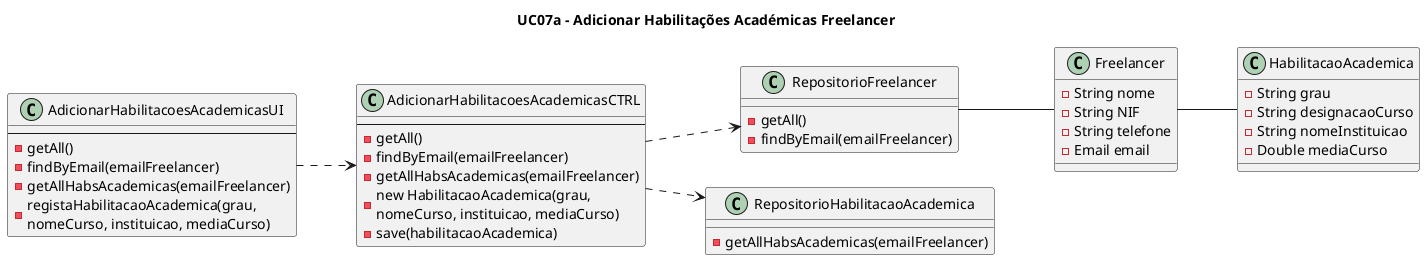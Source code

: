 @startuml

title UC07a - Adicionar Habilitações Académicas Freelancer

left to right direction

class AdicionarHabilitacoesAcademicasUI{
    --
    -getAll()
    -findByEmail(emailFreelancer)
    -getAllHabsAcademicas(emailFreelancer)
    -registaHabilitacaoAcademica(grau, \nnomeCurso, instituicao, mediaCurso)  
}

class AdicionarHabilitacoesAcademicasCTRL{
    --
    -getAll()
    -findByEmail(emailFreelancer)
    -getAllHabsAcademicas(emailFreelancer)
    -new HabilitacaoAcademica(grau, \nnomeCurso, instituicao, mediaCurso)
    -save(habilitacaoAcademica)  
}

class RepositorioFreelancer {
    -getAll()
    -findByEmail(emailFreelancer)  
}

class RepositorioHabilitacaoAcademica {
    -getAllHabsAcademicas(emailFreelancer)
}


class Freelancer {
    -String nome
    -String NIF
    -String telefone
    -Email email
}

class HabilitacaoAcademica {
    -String grau
    -String designacaoCurso
    -String nomeInstituicao
    -Double mediaCurso
}



AdicionarHabilitacoesAcademicasUI ..> AdicionarHabilitacoesAcademicasCTRL
RepositorioFreelancer -- Freelancer
Freelancer -- HabilitacaoAcademica
AdicionarHabilitacoesAcademicasCTRL ..> RepositorioFreelancer
AdicionarHabilitacoesAcademicasCTRL ..> RepositorioHabilitacaoAcademica


@enduml